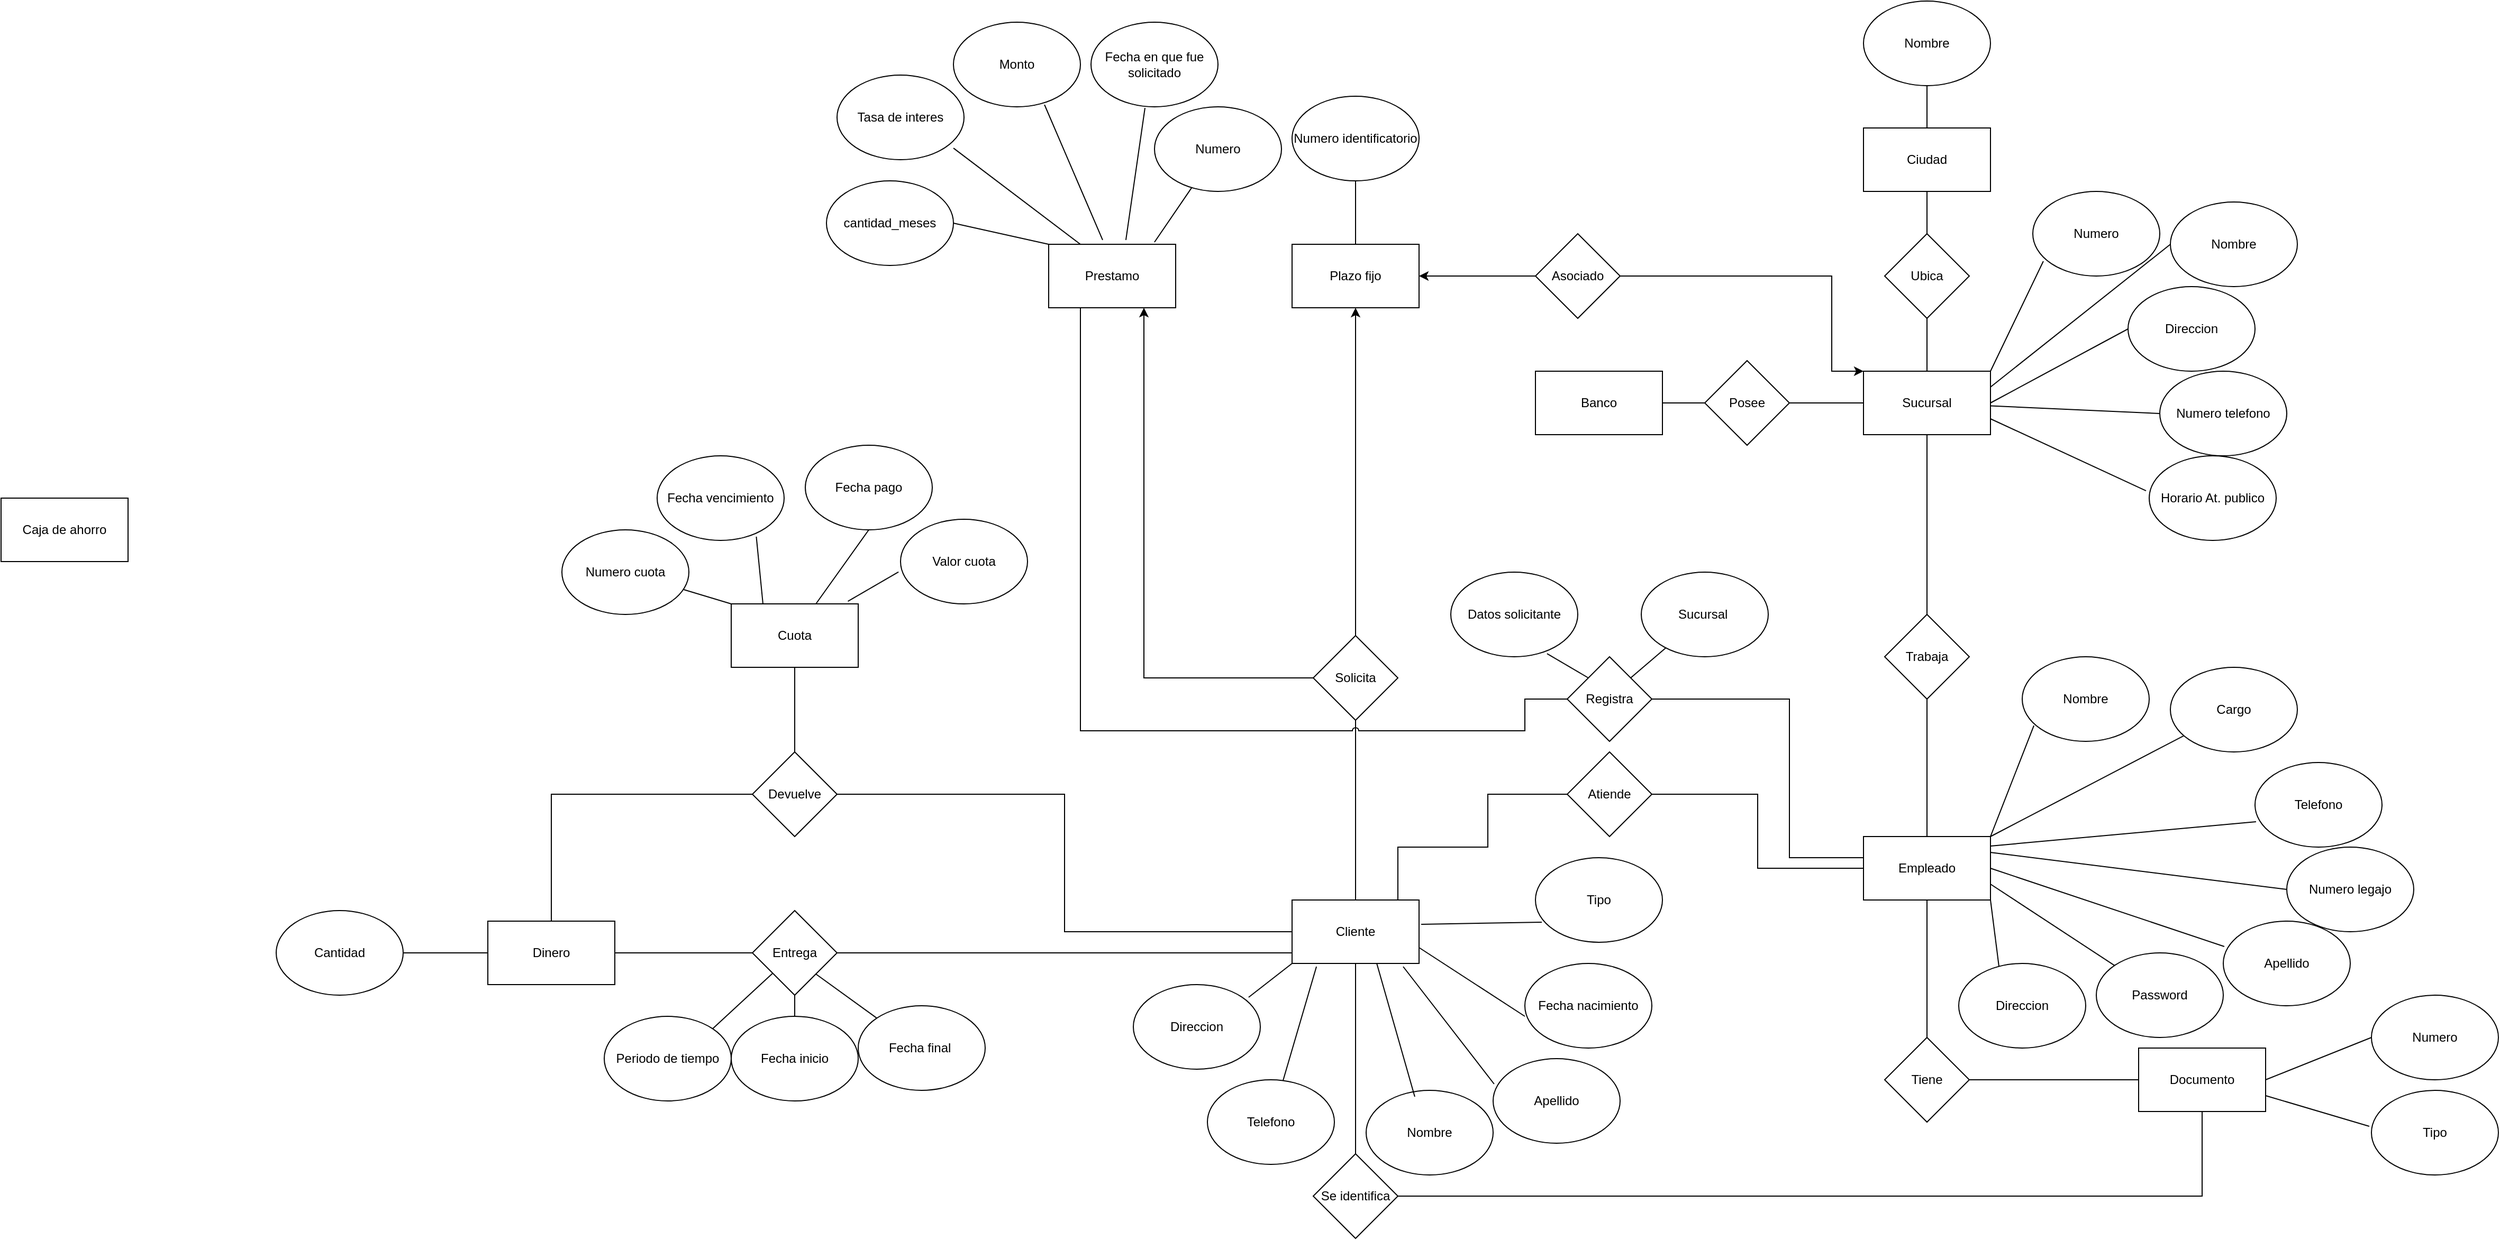 <mxfile version="24.7.8">
  <diagram name="Página-1" id="h4YsIUtn6Sc1W326wzpE">
    <mxGraphModel dx="3193" dy="1738" grid="1" gridSize="10" guides="1" tooltips="1" connect="1" arrows="1" fold="1" page="0" pageScale="1" pageWidth="827" pageHeight="1169" math="0" shadow="0">
      <root>
        <mxCell id="0" />
        <mxCell id="1" parent="0" />
        <mxCell id="IxFJVcucLCqql2dpNRZB-10" style="edgeStyle=orthogonalEdgeStyle;rounded=0;orthogonalLoop=1;jettySize=auto;html=1;entryX=0;entryY=0.5;entryDx=0;entryDy=0;endArrow=none;endFill=0;" edge="1" parent="1" source="IxFJVcucLCqql2dpNRZB-1" target="IxFJVcucLCqql2dpNRZB-9">
          <mxGeometry relative="1" as="geometry" />
        </mxCell>
        <mxCell id="IxFJVcucLCqql2dpNRZB-1" value="Banco" style="rounded=0;whiteSpace=wrap;html=1;" vertex="1" parent="1">
          <mxGeometry x="-70" y="-110" width="120" height="60" as="geometry" />
        </mxCell>
        <mxCell id="IxFJVcucLCqql2dpNRZB-12" style="edgeStyle=orthogonalEdgeStyle;rounded=0;orthogonalLoop=1;jettySize=auto;html=1;entryX=0.5;entryY=1;entryDx=0;entryDy=0;endArrow=none;endFill=0;exitX=0.5;exitY=0;exitDx=0;exitDy=0;" edge="1" parent="1" source="IxFJVcucLCqql2dpNRZB-28" target="IxFJVcucLCqql2dpNRZB-6">
          <mxGeometry relative="1" as="geometry" />
        </mxCell>
        <mxCell id="IxFJVcucLCqql2dpNRZB-15" style="edgeStyle=orthogonalEdgeStyle;rounded=0;orthogonalLoop=1;jettySize=auto;html=1;entryX=0.5;entryY=0;entryDx=0;entryDy=0;endArrow=none;endFill=0;" edge="1" parent="1" source="IxFJVcucLCqql2dpNRZB-2" target="IxFJVcucLCqql2dpNRZB-14">
          <mxGeometry relative="1" as="geometry">
            <mxPoint x="310" y="20" as="targetPoint" />
          </mxGeometry>
        </mxCell>
        <mxCell id="IxFJVcucLCqql2dpNRZB-2" value="Sucursal" style="rounded=0;whiteSpace=wrap;html=1;" vertex="1" parent="1">
          <mxGeometry x="240" y="-110" width="120" height="60" as="geometry" />
        </mxCell>
        <mxCell id="IxFJVcucLCqql2dpNRZB-3" value="Prestamo" style="rounded=0;whiteSpace=wrap;html=1;" vertex="1" parent="1">
          <mxGeometry x="-530" y="-230" width="120" height="60" as="geometry" />
        </mxCell>
        <mxCell id="IxFJVcucLCqql2dpNRZB-88" style="edgeStyle=orthogonalEdgeStyle;rounded=0;orthogonalLoop=1;jettySize=auto;html=1;endArrow=classic;endFill=1;exitX=0;exitY=0.5;exitDx=0;exitDy=0;" edge="1" parent="1" source="IxFJVcucLCqql2dpNRZB-87" target="IxFJVcucLCqql2dpNRZB-4">
          <mxGeometry relative="1" as="geometry" />
        </mxCell>
        <mxCell id="IxFJVcucLCqql2dpNRZB-4" value="Plazo fijo" style="rounded=0;whiteSpace=wrap;html=1;" vertex="1" parent="1">
          <mxGeometry x="-300" y="-230" width="120" height="60" as="geometry" />
        </mxCell>
        <mxCell id="IxFJVcucLCqql2dpNRZB-5" value="Caja de ahorro" style="rounded=0;whiteSpace=wrap;html=1;" vertex="1" parent="1">
          <mxGeometry x="-1520" y="10" width="120" height="60" as="geometry" />
        </mxCell>
        <mxCell id="IxFJVcucLCqql2dpNRZB-8" style="edgeStyle=orthogonalEdgeStyle;rounded=0;orthogonalLoop=1;jettySize=auto;html=1;entryX=0.5;entryY=1;entryDx=0;entryDy=0;endArrow=none;endFill=0;" edge="1" parent="1" source="IxFJVcucLCqql2dpNRZB-6" target="IxFJVcucLCqql2dpNRZB-7">
          <mxGeometry relative="1" as="geometry" />
        </mxCell>
        <mxCell id="IxFJVcucLCqql2dpNRZB-6" value="Ciudad" style="rounded=0;whiteSpace=wrap;html=1;" vertex="1" parent="1">
          <mxGeometry x="240" y="-340" width="120" height="60" as="geometry" />
        </mxCell>
        <mxCell id="IxFJVcucLCqql2dpNRZB-7" value="Nombre" style="ellipse;whiteSpace=wrap;html=1;" vertex="1" parent="1">
          <mxGeometry x="240" y="-460" width="120" height="80" as="geometry" />
        </mxCell>
        <mxCell id="IxFJVcucLCqql2dpNRZB-11" style="edgeStyle=orthogonalEdgeStyle;rounded=0;orthogonalLoop=1;jettySize=auto;html=1;entryX=0;entryY=0.5;entryDx=0;entryDy=0;endArrow=none;endFill=0;exitX=1;exitY=0.5;exitDx=0;exitDy=0;" edge="1" parent="1" source="IxFJVcucLCqql2dpNRZB-9" target="IxFJVcucLCqql2dpNRZB-2">
          <mxGeometry relative="1" as="geometry">
            <mxPoint x="200" y="-80" as="sourcePoint" />
          </mxGeometry>
        </mxCell>
        <mxCell id="IxFJVcucLCqql2dpNRZB-9" value="Posee" style="rhombus;whiteSpace=wrap;html=1;" vertex="1" parent="1">
          <mxGeometry x="90" y="-120" width="80" height="80" as="geometry" />
        </mxCell>
        <mxCell id="IxFJVcucLCqql2dpNRZB-13" value="Numero" style="ellipse;whiteSpace=wrap;html=1;" vertex="1" parent="1">
          <mxGeometry x="400" y="-280" width="120" height="80" as="geometry" />
        </mxCell>
        <mxCell id="IxFJVcucLCqql2dpNRZB-17" style="edgeStyle=orthogonalEdgeStyle;rounded=0;orthogonalLoop=1;jettySize=auto;html=1;entryX=0.5;entryY=0;entryDx=0;entryDy=0;endArrow=none;endFill=0;" edge="1" parent="1" source="IxFJVcucLCqql2dpNRZB-14" target="IxFJVcucLCqql2dpNRZB-16">
          <mxGeometry relative="1" as="geometry" />
        </mxCell>
        <mxCell id="IxFJVcucLCqql2dpNRZB-14" value="Trabaja" style="rhombus;whiteSpace=wrap;html=1;" vertex="1" parent="1">
          <mxGeometry x="260" y="120" width="80" height="80" as="geometry" />
        </mxCell>
        <mxCell id="IxFJVcucLCqql2dpNRZB-43" style="edgeStyle=orthogonalEdgeStyle;rounded=0;orthogonalLoop=1;jettySize=auto;html=1;entryX=0.5;entryY=0;entryDx=0;entryDy=0;endArrow=none;endFill=0;" edge="1" parent="1" source="IxFJVcucLCqql2dpNRZB-16" target="IxFJVcucLCqql2dpNRZB-39">
          <mxGeometry relative="1" as="geometry">
            <mxPoint x="300" y="430" as="targetPoint" />
          </mxGeometry>
        </mxCell>
        <mxCell id="IxFJVcucLCqql2dpNRZB-107" style="edgeStyle=orthogonalEdgeStyle;rounded=0;orthogonalLoop=1;jettySize=auto;html=1;entryX=1;entryY=0.5;entryDx=0;entryDy=0;endArrow=none;endFill=0;" edge="1" parent="1" source="IxFJVcucLCqql2dpNRZB-16" target="IxFJVcucLCqql2dpNRZB-106">
          <mxGeometry relative="1" as="geometry">
            <Array as="points">
              <mxPoint x="170" y="350" />
              <mxPoint x="170" y="200" />
            </Array>
          </mxGeometry>
        </mxCell>
        <mxCell id="IxFJVcucLCqql2dpNRZB-16" value="Empleado" style="rounded=0;whiteSpace=wrap;html=1;" vertex="1" parent="1">
          <mxGeometry x="240" y="330" width="120" height="60" as="geometry" />
        </mxCell>
        <mxCell id="IxFJVcucLCqql2dpNRZB-18" value="" style="endArrow=none;html=1;rounded=0;exitX=1;exitY=0;exitDx=0;exitDy=0;entryX=0.083;entryY=0.825;entryDx=0;entryDy=0;entryPerimeter=0;" edge="1" parent="1" source="IxFJVcucLCqql2dpNRZB-2" target="IxFJVcucLCqql2dpNRZB-13">
          <mxGeometry width="50" height="50" relative="1" as="geometry">
            <mxPoint x="350" as="sourcePoint" />
            <mxPoint x="400" y="-50" as="targetPoint" />
          </mxGeometry>
        </mxCell>
        <mxCell id="IxFJVcucLCqql2dpNRZB-20" value="Nombre" style="ellipse;whiteSpace=wrap;html=1;" vertex="1" parent="1">
          <mxGeometry x="530" y="-270" width="120" height="80" as="geometry" />
        </mxCell>
        <mxCell id="IxFJVcucLCqql2dpNRZB-21" value="" style="endArrow=none;html=1;rounded=0;exitX=1;exitY=0.25;exitDx=0;exitDy=0;entryX=0;entryY=0.5;entryDx=0;entryDy=0;" edge="1" parent="1" source="IxFJVcucLCqql2dpNRZB-2" target="IxFJVcucLCqql2dpNRZB-20">
          <mxGeometry width="50" height="50" relative="1" as="geometry">
            <mxPoint x="370" y="30" as="sourcePoint" />
            <mxPoint x="420" y="-20" as="targetPoint" />
          </mxGeometry>
        </mxCell>
        <mxCell id="IxFJVcucLCqql2dpNRZB-22" value="Direccion" style="ellipse;whiteSpace=wrap;html=1;" vertex="1" parent="1">
          <mxGeometry x="490" y="-190" width="120" height="80" as="geometry" />
        </mxCell>
        <mxCell id="IxFJVcucLCqql2dpNRZB-23" value="Numero telefono" style="ellipse;whiteSpace=wrap;html=1;" vertex="1" parent="1">
          <mxGeometry x="520" y="-110" width="120" height="80" as="geometry" />
        </mxCell>
        <mxCell id="IxFJVcucLCqql2dpNRZB-24" value="Horario At. publico" style="ellipse;whiteSpace=wrap;html=1;" vertex="1" parent="1">
          <mxGeometry x="510" y="-30" width="120" height="80" as="geometry" />
        </mxCell>
        <mxCell id="IxFJVcucLCqql2dpNRZB-25" value="" style="endArrow=none;html=1;rounded=0;entryX=0;entryY=0.5;entryDx=0;entryDy=0;exitX=1;exitY=0.5;exitDx=0;exitDy=0;" edge="1" parent="1" source="IxFJVcucLCqql2dpNRZB-2" target="IxFJVcucLCqql2dpNRZB-22">
          <mxGeometry width="50" height="50" relative="1" as="geometry">
            <mxPoint x="390" y="-50" as="sourcePoint" />
            <mxPoint x="440" y="-100" as="targetPoint" />
          </mxGeometry>
        </mxCell>
        <mxCell id="IxFJVcucLCqql2dpNRZB-26" value="" style="endArrow=none;html=1;rounded=0;entryX=0;entryY=0.5;entryDx=0;entryDy=0;" edge="1" parent="1" source="IxFJVcucLCqql2dpNRZB-2" target="IxFJVcucLCqql2dpNRZB-23">
          <mxGeometry width="50" height="50" relative="1" as="geometry">
            <mxPoint x="400" y="-50" as="sourcePoint" />
            <mxPoint x="450" y="-100" as="targetPoint" />
          </mxGeometry>
        </mxCell>
        <mxCell id="IxFJVcucLCqql2dpNRZB-27" value="" style="endArrow=none;html=1;rounded=0;entryX=-0.025;entryY=0.413;entryDx=0;entryDy=0;entryPerimeter=0;exitX=1;exitY=0.75;exitDx=0;exitDy=0;" edge="1" parent="1" source="IxFJVcucLCqql2dpNRZB-2" target="IxFJVcucLCqql2dpNRZB-24">
          <mxGeometry width="50" height="50" relative="1" as="geometry">
            <mxPoint x="380" y="-10" as="sourcePoint" />
            <mxPoint x="430" y="-60" as="targetPoint" />
          </mxGeometry>
        </mxCell>
        <mxCell id="IxFJVcucLCqql2dpNRZB-29" style="edgeStyle=orthogonalEdgeStyle;rounded=0;orthogonalLoop=1;jettySize=auto;html=1;entryX=0.5;entryY=0;entryDx=0;entryDy=0;endArrow=none;endFill=0;" edge="1" parent="1" source="IxFJVcucLCqql2dpNRZB-28" target="IxFJVcucLCqql2dpNRZB-2">
          <mxGeometry relative="1" as="geometry" />
        </mxCell>
        <mxCell id="IxFJVcucLCqql2dpNRZB-28" value="Ubica" style="rhombus;whiteSpace=wrap;html=1;" vertex="1" parent="1">
          <mxGeometry x="260" y="-240" width="80" height="80" as="geometry" />
        </mxCell>
        <mxCell id="IxFJVcucLCqql2dpNRZB-30" value="Nombre" style="ellipse;whiteSpace=wrap;html=1;" vertex="1" parent="1">
          <mxGeometry x="390" y="160" width="120" height="80" as="geometry" />
        </mxCell>
        <mxCell id="IxFJVcucLCqql2dpNRZB-31" value="Apellido" style="ellipse;whiteSpace=wrap;html=1;" vertex="1" parent="1">
          <mxGeometry x="580" y="410" width="120" height="80" as="geometry" />
        </mxCell>
        <mxCell id="IxFJVcucLCqql2dpNRZB-32" value="Direccion" style="ellipse;whiteSpace=wrap;html=1;" vertex="1" parent="1">
          <mxGeometry x="330" y="450" width="120" height="80" as="geometry" />
        </mxCell>
        <mxCell id="IxFJVcucLCqql2dpNRZB-33" value="Telefono" style="ellipse;whiteSpace=wrap;html=1;" vertex="1" parent="1">
          <mxGeometry x="610" y="260" width="120" height="80" as="geometry" />
        </mxCell>
        <mxCell id="IxFJVcucLCqql2dpNRZB-34" value="Documento" style="rounded=0;whiteSpace=wrap;html=1;" vertex="1" parent="1">
          <mxGeometry x="500" y="530" width="120" height="60" as="geometry" />
        </mxCell>
        <mxCell id="IxFJVcucLCqql2dpNRZB-35" value="Numero" style="ellipse;whiteSpace=wrap;html=1;" vertex="1" parent="1">
          <mxGeometry x="720" y="480" width="120" height="80" as="geometry" />
        </mxCell>
        <mxCell id="IxFJVcucLCqql2dpNRZB-36" value="Tipo" style="ellipse;whiteSpace=wrap;html=1;" vertex="1" parent="1">
          <mxGeometry x="720" y="570" width="120" height="80" as="geometry" />
        </mxCell>
        <mxCell id="IxFJVcucLCqql2dpNRZB-37" value="" style="endArrow=none;html=1;rounded=0;entryX=0;entryY=0.5;entryDx=0;entryDy=0;exitX=1;exitY=0.5;exitDx=0;exitDy=0;" edge="1" parent="1" source="IxFJVcucLCqql2dpNRZB-34" target="IxFJVcucLCqql2dpNRZB-35">
          <mxGeometry width="50" height="50" relative="1" as="geometry">
            <mxPoint x="600" y="640" as="sourcePoint" />
            <mxPoint x="650" y="590" as="targetPoint" />
          </mxGeometry>
        </mxCell>
        <mxCell id="IxFJVcucLCqql2dpNRZB-38" value="" style="endArrow=none;html=1;rounded=0;entryX=-0.017;entryY=0.425;entryDx=0;entryDy=0;exitX=1;exitY=0.75;exitDx=0;exitDy=0;entryPerimeter=0;" edge="1" parent="1" source="IxFJVcucLCqql2dpNRZB-34" target="IxFJVcucLCqql2dpNRZB-36">
          <mxGeometry width="50" height="50" relative="1" as="geometry">
            <mxPoint x="630" y="520" as="sourcePoint" />
            <mxPoint x="700" y="520" as="targetPoint" />
          </mxGeometry>
        </mxCell>
        <mxCell id="IxFJVcucLCqql2dpNRZB-44" style="edgeStyle=orthogonalEdgeStyle;rounded=0;orthogonalLoop=1;jettySize=auto;html=1;entryX=0;entryY=0.5;entryDx=0;entryDy=0;endArrow=none;endFill=0;" edge="1" parent="1" source="IxFJVcucLCqql2dpNRZB-39" target="IxFJVcucLCqql2dpNRZB-34">
          <mxGeometry relative="1" as="geometry" />
        </mxCell>
        <mxCell id="IxFJVcucLCqql2dpNRZB-39" value="Tiene" style="rhombus;whiteSpace=wrap;html=1;" vertex="1" parent="1">
          <mxGeometry x="260" y="520" width="80" height="80" as="geometry" />
        </mxCell>
        <mxCell id="IxFJVcucLCqql2dpNRZB-40" value="Numero legajo" style="ellipse;whiteSpace=wrap;html=1;" vertex="1" parent="1">
          <mxGeometry x="640" y="340" width="120" height="80" as="geometry" />
        </mxCell>
        <mxCell id="IxFJVcucLCqql2dpNRZB-41" value="Password" style="ellipse;whiteSpace=wrap;html=1;" vertex="1" parent="1">
          <mxGeometry x="460" y="440" width="120" height="80" as="geometry" />
        </mxCell>
        <mxCell id="IxFJVcucLCqql2dpNRZB-42" value="Cargo" style="ellipse;whiteSpace=wrap;html=1;" vertex="1" parent="1">
          <mxGeometry x="530" y="170" width="120" height="80" as="geometry" />
        </mxCell>
        <mxCell id="IxFJVcucLCqql2dpNRZB-45" value="" style="endArrow=none;html=1;rounded=0;entryX=0.092;entryY=0.813;entryDx=0;entryDy=0;entryPerimeter=0;exitX=1;exitY=0;exitDx=0;exitDy=0;" edge="1" parent="1" source="IxFJVcucLCqql2dpNRZB-16" target="IxFJVcucLCqql2dpNRZB-30">
          <mxGeometry width="50" height="50" relative="1" as="geometry">
            <mxPoint x="360" y="340" as="sourcePoint" />
            <mxPoint x="410" y="290" as="targetPoint" />
          </mxGeometry>
        </mxCell>
        <mxCell id="IxFJVcucLCqql2dpNRZB-46" value="" style="endArrow=none;html=1;rounded=0;entryX=0;entryY=0.5;entryDx=0;entryDy=0;exitX=1;exitY=0.25;exitDx=0;exitDy=0;" edge="1" parent="1" source="IxFJVcucLCqql2dpNRZB-16" target="IxFJVcucLCqql2dpNRZB-40">
          <mxGeometry width="50" height="50" relative="1" as="geometry">
            <mxPoint x="370" y="340" as="sourcePoint" />
            <mxPoint x="431" y="275" as="targetPoint" />
          </mxGeometry>
        </mxCell>
        <mxCell id="IxFJVcucLCqql2dpNRZB-47" value="" style="endArrow=none;html=1;rounded=0;entryX=0.008;entryY=0.3;entryDx=0;entryDy=0;exitX=1;exitY=0.5;exitDx=0;exitDy=0;entryPerimeter=0;" edge="1" parent="1" source="IxFJVcucLCqql2dpNRZB-16" target="IxFJVcucLCqql2dpNRZB-31">
          <mxGeometry width="50" height="50" relative="1" as="geometry">
            <mxPoint x="370" y="355" as="sourcePoint" />
            <mxPoint x="600" y="300" as="targetPoint" />
          </mxGeometry>
        </mxCell>
        <mxCell id="IxFJVcucLCqql2dpNRZB-48" value="" style="endArrow=none;html=1;rounded=0;exitX=1;exitY=0.75;exitDx=0;exitDy=0;" edge="1" parent="1" source="IxFJVcucLCqql2dpNRZB-16" target="IxFJVcucLCqql2dpNRZB-41">
          <mxGeometry width="50" height="50" relative="1" as="geometry">
            <mxPoint x="370" y="370" as="sourcePoint" />
            <mxPoint x="571" y="364" as="targetPoint" />
          </mxGeometry>
        </mxCell>
        <mxCell id="IxFJVcucLCqql2dpNRZB-49" value="" style="endArrow=none;html=1;rounded=0;exitX=1;exitY=1;exitDx=0;exitDy=0;entryX=0.317;entryY=0.038;entryDx=0;entryDy=0;entryPerimeter=0;" edge="1" parent="1" source="IxFJVcucLCqql2dpNRZB-16" target="IxFJVcucLCqql2dpNRZB-32">
          <mxGeometry width="50" height="50" relative="1" as="geometry">
            <mxPoint x="370" y="385" as="sourcePoint" />
            <mxPoint x="477" y="422" as="targetPoint" />
          </mxGeometry>
        </mxCell>
        <mxCell id="IxFJVcucLCqql2dpNRZB-50" value="" style="endArrow=none;html=1;rounded=0;exitX=1;exitY=0;exitDx=0;exitDy=0;" edge="1" parent="1" source="IxFJVcucLCqql2dpNRZB-16" target="IxFJVcucLCqql2dpNRZB-42">
          <mxGeometry width="50" height="50" relative="1" as="geometry">
            <mxPoint x="400" y="370" as="sourcePoint" />
            <mxPoint x="450" y="320" as="targetPoint" />
          </mxGeometry>
        </mxCell>
        <mxCell id="IxFJVcucLCqql2dpNRZB-51" value="" style="endArrow=none;html=1;rounded=0;exitX=1;exitY=0.15;exitDx=0;exitDy=0;entryX=0.008;entryY=0.7;entryDx=0;entryDy=0;entryPerimeter=0;exitPerimeter=0;" edge="1" parent="1" source="IxFJVcucLCqql2dpNRZB-16" target="IxFJVcucLCqql2dpNRZB-33">
          <mxGeometry width="50" height="50" relative="1" as="geometry">
            <mxPoint x="370" y="340" as="sourcePoint" />
            <mxPoint x="496" y="298" as="targetPoint" />
          </mxGeometry>
        </mxCell>
        <mxCell id="IxFJVcucLCqql2dpNRZB-57" style="edgeStyle=orthogonalEdgeStyle;rounded=0;orthogonalLoop=1;jettySize=auto;html=1;entryX=0.5;entryY=0;entryDx=0;entryDy=0;endArrow=none;endFill=0;" edge="1" parent="1" source="IxFJVcucLCqql2dpNRZB-52" target="IxFJVcucLCqql2dpNRZB-56">
          <mxGeometry relative="1" as="geometry" />
        </mxCell>
        <mxCell id="IxFJVcucLCqql2dpNRZB-64" style="edgeStyle=orthogonalEdgeStyle;rounded=0;orthogonalLoop=1;jettySize=auto;html=1;entryX=0.5;entryY=1;entryDx=0;entryDy=0;endArrow=none;endFill=0;" edge="1" parent="1" source="IxFJVcucLCqql2dpNRZB-52" target="IxFJVcucLCqql2dpNRZB-63">
          <mxGeometry relative="1" as="geometry" />
        </mxCell>
        <mxCell id="IxFJVcucLCqql2dpNRZB-67" style="edgeStyle=orthogonalEdgeStyle;rounded=0;orthogonalLoop=1;jettySize=auto;html=1;entryX=1;entryY=0.5;entryDx=0;entryDy=0;endArrow=none;endFill=0;" edge="1" parent="1" source="IxFJVcucLCqql2dpNRZB-52" target="IxFJVcucLCqql2dpNRZB-66">
          <mxGeometry relative="1" as="geometry">
            <Array as="points">
              <mxPoint x="-520" y="440" />
              <mxPoint x="-520" y="440" />
            </Array>
          </mxGeometry>
        </mxCell>
        <mxCell id="IxFJVcucLCqql2dpNRZB-103" style="edgeStyle=orthogonalEdgeStyle;rounded=0;orthogonalLoop=1;jettySize=auto;html=1;exitX=0;exitY=0.5;exitDx=0;exitDy=0;endArrow=none;endFill=0;" edge="1" parent="1" source="IxFJVcucLCqql2dpNRZB-102" target="IxFJVcucLCqql2dpNRZB-52">
          <mxGeometry relative="1" as="geometry">
            <Array as="points">
              <mxPoint x="-115" y="290" />
              <mxPoint x="-115" y="340" />
              <mxPoint x="-200" y="340" />
            </Array>
          </mxGeometry>
        </mxCell>
        <mxCell id="IxFJVcucLCqql2dpNRZB-115" style="edgeStyle=orthogonalEdgeStyle;rounded=0;orthogonalLoop=1;jettySize=auto;html=1;entryX=1;entryY=0.5;entryDx=0;entryDy=0;endArrow=none;endFill=0;" edge="1" parent="1" source="IxFJVcucLCqql2dpNRZB-52" target="IxFJVcucLCqql2dpNRZB-114">
          <mxGeometry relative="1" as="geometry" />
        </mxCell>
        <mxCell id="IxFJVcucLCqql2dpNRZB-52" value="Cliente" style="rounded=0;whiteSpace=wrap;html=1;" vertex="1" parent="1">
          <mxGeometry x="-300" y="390" width="120" height="60" as="geometry" />
        </mxCell>
        <mxCell id="IxFJVcucLCqql2dpNRZB-53" value="Nombre" style="ellipse;whiteSpace=wrap;html=1;" vertex="1" parent="1">
          <mxGeometry x="-230" y="570" width="120" height="80" as="geometry" />
        </mxCell>
        <mxCell id="IxFJVcucLCqql2dpNRZB-54" value="Apellido" style="ellipse;whiteSpace=wrap;html=1;" vertex="1" parent="1">
          <mxGeometry x="-110" y="540" width="120" height="80" as="geometry" />
        </mxCell>
        <mxCell id="IxFJVcucLCqql2dpNRZB-58" style="edgeStyle=orthogonalEdgeStyle;rounded=0;orthogonalLoop=1;jettySize=auto;html=1;entryX=0.5;entryY=1;entryDx=0;entryDy=0;endArrow=none;endFill=0;" edge="1" parent="1" source="IxFJVcucLCqql2dpNRZB-56" target="IxFJVcucLCqql2dpNRZB-34">
          <mxGeometry relative="1" as="geometry">
            <Array as="points">
              <mxPoint x="10" y="670" />
              <mxPoint x="560" y="670" />
            </Array>
          </mxGeometry>
        </mxCell>
        <mxCell id="IxFJVcucLCqql2dpNRZB-56" value="Se identifica" style="rhombus;whiteSpace=wrap;html=1;" vertex="1" parent="1">
          <mxGeometry x="-280" y="630" width="80" height="80" as="geometry" />
        </mxCell>
        <mxCell id="IxFJVcucLCqql2dpNRZB-59" value="Tipo" style="ellipse;whiteSpace=wrap;html=1;" vertex="1" parent="1">
          <mxGeometry x="-70" y="350" width="120" height="80" as="geometry" />
        </mxCell>
        <mxCell id="IxFJVcucLCqql2dpNRZB-60" value="Direccion" style="ellipse;whiteSpace=wrap;html=1;" vertex="1" parent="1">
          <mxGeometry x="-450" y="470" width="120" height="80" as="geometry" />
        </mxCell>
        <mxCell id="IxFJVcucLCqql2dpNRZB-61" value="Telefono" style="ellipse;whiteSpace=wrap;html=1;" vertex="1" parent="1">
          <mxGeometry x="-380" y="560" width="120" height="80" as="geometry" />
        </mxCell>
        <mxCell id="IxFJVcucLCqql2dpNRZB-62" value="Fecha nacimiento" style="ellipse;whiteSpace=wrap;html=1;" vertex="1" parent="1">
          <mxGeometry x="-80" y="450" width="120" height="80" as="geometry" />
        </mxCell>
        <mxCell id="IxFJVcucLCqql2dpNRZB-84" style="edgeStyle=orthogonalEdgeStyle;rounded=0;orthogonalLoop=1;jettySize=auto;html=1;entryX=0.5;entryY=1;entryDx=0;entryDy=0;exitX=0.5;exitY=0;exitDx=0;exitDy=0;" edge="1" parent="1" source="IxFJVcucLCqql2dpNRZB-63" target="IxFJVcucLCqql2dpNRZB-4">
          <mxGeometry relative="1" as="geometry">
            <mxPoint x="-230" y="40" as="sourcePoint" />
          </mxGeometry>
        </mxCell>
        <mxCell id="IxFJVcucLCqql2dpNRZB-105" style="edgeStyle=orthogonalEdgeStyle;rounded=0;orthogonalLoop=1;jettySize=auto;html=1;entryX=0.75;entryY=1;entryDx=0;entryDy=0;" edge="1" parent="1" source="IxFJVcucLCqql2dpNRZB-63" target="IxFJVcucLCqql2dpNRZB-3">
          <mxGeometry relative="1" as="geometry" />
        </mxCell>
        <mxCell id="IxFJVcucLCqql2dpNRZB-63" value="Solicita" style="rhombus;whiteSpace=wrap;html=1;" vertex="1" parent="1">
          <mxGeometry x="-280" y="140" width="80" height="80" as="geometry" />
        </mxCell>
        <mxCell id="IxFJVcucLCqql2dpNRZB-69" style="edgeStyle=orthogonalEdgeStyle;rounded=0;orthogonalLoop=1;jettySize=auto;html=1;entryX=1;entryY=0.5;entryDx=0;entryDy=0;endArrow=none;endFill=0;" edge="1" parent="1" source="IxFJVcucLCqql2dpNRZB-66" target="IxFJVcucLCqql2dpNRZB-68">
          <mxGeometry relative="1" as="geometry" />
        </mxCell>
        <mxCell id="IxFJVcucLCqql2dpNRZB-66" value="Entrega" style="rhombus;whiteSpace=wrap;html=1;" vertex="1" parent="1">
          <mxGeometry x="-810" y="400" width="80" height="80" as="geometry" />
        </mxCell>
        <mxCell id="IxFJVcucLCqql2dpNRZB-68" value="Dinero" style="rounded=0;whiteSpace=wrap;html=1;" vertex="1" parent="1">
          <mxGeometry x="-1060" y="410" width="120" height="60" as="geometry" />
        </mxCell>
        <mxCell id="IxFJVcucLCqql2dpNRZB-70" value="Cantidad" style="ellipse;whiteSpace=wrap;html=1;" vertex="1" parent="1">
          <mxGeometry x="-1260" y="400" width="120" height="80" as="geometry" />
        </mxCell>
        <mxCell id="IxFJVcucLCqql2dpNRZB-71" value="" style="endArrow=none;html=1;rounded=0;entryX=0;entryY=0.5;entryDx=0;entryDy=0;exitX=1;exitY=0.5;exitDx=0;exitDy=0;" edge="1" parent="1" source="IxFJVcucLCqql2dpNRZB-70" target="IxFJVcucLCqql2dpNRZB-68">
          <mxGeometry width="50" height="50" relative="1" as="geometry">
            <mxPoint x="-1130" y="530" as="sourcePoint" />
            <mxPoint x="-1080" y="480" as="targetPoint" />
          </mxGeometry>
        </mxCell>
        <mxCell id="IxFJVcucLCqql2dpNRZB-72" value="Periodo de tiempo" style="ellipse;whiteSpace=wrap;html=1;" vertex="1" parent="1">
          <mxGeometry x="-950" y="500" width="120" height="80" as="geometry" />
        </mxCell>
        <mxCell id="IxFJVcucLCqql2dpNRZB-73" value="Fecha inicio" style="ellipse;whiteSpace=wrap;html=1;" vertex="1" parent="1">
          <mxGeometry x="-830" y="500" width="120" height="80" as="geometry" />
        </mxCell>
        <mxCell id="IxFJVcucLCqql2dpNRZB-74" value="Fecha final&amp;nbsp;" style="ellipse;whiteSpace=wrap;html=1;" vertex="1" parent="1">
          <mxGeometry x="-710" y="490" width="120" height="80" as="geometry" />
        </mxCell>
        <mxCell id="IxFJVcucLCqql2dpNRZB-75" value="" style="endArrow=none;html=1;rounded=0;entryX=0;entryY=1;entryDx=0;entryDy=0;exitX=0.908;exitY=0.15;exitDx=0;exitDy=0;exitPerimeter=0;" edge="1" parent="1" source="IxFJVcucLCqql2dpNRZB-60" target="IxFJVcucLCqql2dpNRZB-52">
          <mxGeometry width="50" height="50" relative="1" as="geometry">
            <mxPoint x="-320" y="510" as="sourcePoint" />
            <mxPoint x="-270" y="460" as="targetPoint" />
          </mxGeometry>
        </mxCell>
        <mxCell id="IxFJVcucLCqql2dpNRZB-76" value="" style="endArrow=none;html=1;rounded=0;entryX=0.192;entryY=1.05;entryDx=0;entryDy=0;entryPerimeter=0;" edge="1" parent="1" source="IxFJVcucLCqql2dpNRZB-61" target="IxFJVcucLCqql2dpNRZB-52">
          <mxGeometry width="50" height="50" relative="1" as="geometry">
            <mxPoint x="-331" y="492" as="sourcePoint" />
            <mxPoint x="-290" y="460" as="targetPoint" />
          </mxGeometry>
        </mxCell>
        <mxCell id="IxFJVcucLCqql2dpNRZB-77" value="" style="endArrow=none;html=1;rounded=0;entryX=0.667;entryY=1;entryDx=0;entryDy=0;entryPerimeter=0;exitX=0.383;exitY=0.075;exitDx=0;exitDy=0;exitPerimeter=0;" edge="1" parent="1" source="IxFJVcucLCqql2dpNRZB-53" target="IxFJVcucLCqql2dpNRZB-52">
          <mxGeometry width="50" height="50" relative="1" as="geometry">
            <mxPoint x="-299" y="571" as="sourcePoint" />
            <mxPoint x="-267" y="463" as="targetPoint" />
          </mxGeometry>
        </mxCell>
        <mxCell id="IxFJVcucLCqql2dpNRZB-78" value="" style="endArrow=none;html=1;rounded=0;entryX=0.875;entryY=1.05;entryDx=0;entryDy=0;entryPerimeter=0;exitX=0.008;exitY=0.3;exitDx=0;exitDy=0;exitPerimeter=0;" edge="1" parent="1" source="IxFJVcucLCqql2dpNRZB-54" target="IxFJVcucLCqql2dpNRZB-52">
          <mxGeometry width="50" height="50" relative="1" as="geometry">
            <mxPoint x="-164" y="576" as="sourcePoint" />
            <mxPoint x="-210" y="460" as="targetPoint" />
          </mxGeometry>
        </mxCell>
        <mxCell id="IxFJVcucLCqql2dpNRZB-79" value="" style="endArrow=none;html=1;rounded=0;entryX=1;entryY=0.75;entryDx=0;entryDy=0;exitX=0;exitY=0.625;exitDx=0;exitDy=0;exitPerimeter=0;" edge="1" parent="1" source="IxFJVcucLCqql2dpNRZB-62" target="IxFJVcucLCqql2dpNRZB-52">
          <mxGeometry width="50" height="50" relative="1" as="geometry">
            <mxPoint x="-89" y="534" as="sourcePoint" />
            <mxPoint x="-185" y="463" as="targetPoint" />
          </mxGeometry>
        </mxCell>
        <mxCell id="IxFJVcucLCqql2dpNRZB-80" value="" style="endArrow=none;html=1;rounded=0;entryX=1.017;entryY=0.383;entryDx=0;entryDy=0;exitX=0.05;exitY=0.763;exitDx=0;exitDy=0;exitPerimeter=0;entryPerimeter=0;" edge="1" parent="1" source="IxFJVcucLCqql2dpNRZB-59" target="IxFJVcucLCqql2dpNRZB-52">
          <mxGeometry width="50" height="50" relative="1" as="geometry">
            <mxPoint x="-70" y="440" as="sourcePoint" />
            <mxPoint x="-170" y="445" as="targetPoint" />
          </mxGeometry>
        </mxCell>
        <mxCell id="IxFJVcucLCqql2dpNRZB-81" value="" style="endArrow=none;html=1;rounded=0;exitX=1;exitY=0;exitDx=0;exitDy=0;" edge="1" parent="1" source="IxFJVcucLCqql2dpNRZB-72" target="IxFJVcucLCqql2dpNRZB-66">
          <mxGeometry width="50" height="50" relative="1" as="geometry">
            <mxPoint x="-1050" y="620" as="sourcePoint" />
            <mxPoint x="-1000" y="570" as="targetPoint" />
          </mxGeometry>
        </mxCell>
        <mxCell id="IxFJVcucLCqql2dpNRZB-82" value="" style="endArrow=none;html=1;rounded=0;exitX=0.5;exitY=0;exitDx=0;exitDy=0;entryX=0.5;entryY=1;entryDx=0;entryDy=0;" edge="1" parent="1" source="IxFJVcucLCqql2dpNRZB-73" target="IxFJVcucLCqql2dpNRZB-66">
          <mxGeometry width="50" height="50" relative="1" as="geometry">
            <mxPoint x="-838" y="522" as="sourcePoint" />
            <mxPoint x="-781" y="469" as="targetPoint" />
          </mxGeometry>
        </mxCell>
        <mxCell id="IxFJVcucLCqql2dpNRZB-83" value="" style="endArrow=none;html=1;rounded=0;exitX=0;exitY=0;exitDx=0;exitDy=0;entryX=1;entryY=1;entryDx=0;entryDy=0;" edge="1" parent="1" source="IxFJVcucLCqql2dpNRZB-74" target="IxFJVcucLCqql2dpNRZB-66">
          <mxGeometry width="50" height="50" relative="1" as="geometry">
            <mxPoint x="-760" y="550" as="sourcePoint" />
            <mxPoint x="-760" y="490" as="targetPoint" />
          </mxGeometry>
        </mxCell>
        <mxCell id="IxFJVcucLCqql2dpNRZB-85" value="Numero identificatorio" style="ellipse;whiteSpace=wrap;html=1;" vertex="1" parent="1">
          <mxGeometry x="-300" y="-370" width="120" height="80" as="geometry" />
        </mxCell>
        <mxCell id="IxFJVcucLCqql2dpNRZB-86" value="" style="endArrow=none;html=1;rounded=0;entryX=0.5;entryY=1;entryDx=0;entryDy=0;exitX=0.5;exitY=0;exitDx=0;exitDy=0;" edge="1" parent="1" source="IxFJVcucLCqql2dpNRZB-4" target="IxFJVcucLCqql2dpNRZB-85">
          <mxGeometry width="50" height="50" relative="1" as="geometry">
            <mxPoint x="-480" y="-190" as="sourcePoint" />
            <mxPoint x="-430" y="-240" as="targetPoint" />
          </mxGeometry>
        </mxCell>
        <mxCell id="IxFJVcucLCqql2dpNRZB-89" style="edgeStyle=orthogonalEdgeStyle;rounded=0;orthogonalLoop=1;jettySize=auto;html=1;entryX=0;entryY=0;entryDx=0;entryDy=0;" edge="1" parent="1" source="IxFJVcucLCqql2dpNRZB-87" target="IxFJVcucLCqql2dpNRZB-2">
          <mxGeometry relative="1" as="geometry">
            <Array as="points">
              <mxPoint x="210" y="-200" />
              <mxPoint x="210" y="-110" />
            </Array>
          </mxGeometry>
        </mxCell>
        <mxCell id="IxFJVcucLCqql2dpNRZB-87" value="Asociado" style="rhombus;whiteSpace=wrap;html=1;" vertex="1" parent="1">
          <mxGeometry x="-70" y="-240" width="80" height="80" as="geometry" />
        </mxCell>
        <mxCell id="IxFJVcucLCqql2dpNRZB-91" value="Numero" style="ellipse;whiteSpace=wrap;html=1;" vertex="1" parent="1">
          <mxGeometry x="-430" y="-360" width="120" height="80" as="geometry" />
        </mxCell>
        <mxCell id="IxFJVcucLCqql2dpNRZB-92" value="Fecha en que fue solicitado" style="ellipse;whiteSpace=wrap;html=1;" vertex="1" parent="1">
          <mxGeometry x="-490" y="-440" width="120" height="80" as="geometry" />
        </mxCell>
        <mxCell id="IxFJVcucLCqql2dpNRZB-93" value="Monto" style="ellipse;whiteSpace=wrap;html=1;" vertex="1" parent="1">
          <mxGeometry x="-620" y="-440" width="120" height="80" as="geometry" />
        </mxCell>
        <mxCell id="IxFJVcucLCqql2dpNRZB-94" value="" style="endArrow=none;html=1;rounded=0;exitX=0.833;exitY=-0.033;exitDx=0;exitDy=0;exitPerimeter=0;" edge="1" parent="1" source="IxFJVcucLCqql2dpNRZB-3" target="IxFJVcucLCqql2dpNRZB-91">
          <mxGeometry width="50" height="50" relative="1" as="geometry">
            <mxPoint x="-600" y="-230" as="sourcePoint" />
            <mxPoint x="-550" y="-280" as="targetPoint" />
          </mxGeometry>
        </mxCell>
        <mxCell id="IxFJVcucLCqql2dpNRZB-95" value="" style="endArrow=none;html=1;rounded=0;exitX=0.608;exitY=-0.067;exitDx=0;exitDy=0;exitPerimeter=0;entryX=0.425;entryY=1.013;entryDx=0;entryDy=0;entryPerimeter=0;" edge="1" parent="1" source="IxFJVcucLCqql2dpNRZB-3" target="IxFJVcucLCqql2dpNRZB-92">
          <mxGeometry width="50" height="50" relative="1" as="geometry">
            <mxPoint x="-420" y="-222" as="sourcePoint" />
            <mxPoint x="-378" y="-275" as="targetPoint" />
          </mxGeometry>
        </mxCell>
        <mxCell id="IxFJVcucLCqql2dpNRZB-97" value="" style="endArrow=none;html=1;rounded=0;exitX=0.425;exitY=-0.067;exitDx=0;exitDy=0;exitPerimeter=0;entryX=0.717;entryY=0.975;entryDx=0;entryDy=0;entryPerimeter=0;" edge="1" parent="1" source="IxFJVcucLCqql2dpNRZB-3" target="IxFJVcucLCqql2dpNRZB-93">
          <mxGeometry width="50" height="50" relative="1" as="geometry">
            <mxPoint x="-447" y="-224" as="sourcePoint" />
            <mxPoint x="-429" y="-349" as="targetPoint" />
          </mxGeometry>
        </mxCell>
        <mxCell id="IxFJVcucLCqql2dpNRZB-98" value="Tasa de interes" style="ellipse;whiteSpace=wrap;html=1;" vertex="1" parent="1">
          <mxGeometry x="-730" y="-390" width="120" height="80" as="geometry" />
        </mxCell>
        <mxCell id="IxFJVcucLCqql2dpNRZB-99" value="" style="endArrow=none;html=1;rounded=0;entryX=0.25;entryY=0;entryDx=0;entryDy=0;exitX=0.917;exitY=0.863;exitDx=0;exitDy=0;exitPerimeter=0;" edge="1" parent="1" source="IxFJVcucLCqql2dpNRZB-98" target="IxFJVcucLCqql2dpNRZB-3">
          <mxGeometry width="50" height="50" relative="1" as="geometry">
            <mxPoint x="-650" y="-200" as="sourcePoint" />
            <mxPoint x="-600" y="-250" as="targetPoint" />
          </mxGeometry>
        </mxCell>
        <mxCell id="IxFJVcucLCqql2dpNRZB-100" value="cantidad_meses" style="ellipse;whiteSpace=wrap;html=1;" vertex="1" parent="1">
          <mxGeometry x="-740" y="-290" width="120" height="80" as="geometry" />
        </mxCell>
        <mxCell id="IxFJVcucLCqql2dpNRZB-101" value="" style="endArrow=none;html=1;rounded=0;entryX=0;entryY=0;entryDx=0;entryDy=0;exitX=1;exitY=0.5;exitDx=0;exitDy=0;" edge="1" parent="1" source="IxFJVcucLCqql2dpNRZB-100" target="IxFJVcucLCqql2dpNRZB-3">
          <mxGeometry width="50" height="50" relative="1" as="geometry">
            <mxPoint x="-620" y="-160" as="sourcePoint" />
            <mxPoint x="-570" y="-210" as="targetPoint" />
          </mxGeometry>
        </mxCell>
        <mxCell id="IxFJVcucLCqql2dpNRZB-104" style="edgeStyle=orthogonalEdgeStyle;rounded=0;orthogonalLoop=1;jettySize=auto;html=1;entryX=0;entryY=0.5;entryDx=0;entryDy=0;endArrow=none;endFill=0;" edge="1" parent="1" source="IxFJVcucLCqql2dpNRZB-102" target="IxFJVcucLCqql2dpNRZB-16">
          <mxGeometry relative="1" as="geometry" />
        </mxCell>
        <mxCell id="IxFJVcucLCqql2dpNRZB-102" value="Atiende" style="rhombus;whiteSpace=wrap;html=1;" vertex="1" parent="1">
          <mxGeometry x="-40" y="250" width="80" height="80" as="geometry" />
        </mxCell>
        <mxCell id="IxFJVcucLCqql2dpNRZB-108" style="edgeStyle=orthogonalEdgeStyle;rounded=0;orthogonalLoop=1;jettySize=auto;html=1;entryX=0.25;entryY=1;entryDx=0;entryDy=0;exitX=0;exitY=0.5;exitDx=0;exitDy=0;jumpStyle=arc;endArrow=none;endFill=0;" edge="1" parent="1" source="IxFJVcucLCqql2dpNRZB-106" target="IxFJVcucLCqql2dpNRZB-3">
          <mxGeometry relative="1" as="geometry">
            <Array as="points">
              <mxPoint x="-80" y="200" />
              <mxPoint x="-80" y="230" />
              <mxPoint x="-500" y="230" />
            </Array>
          </mxGeometry>
        </mxCell>
        <mxCell id="IxFJVcucLCqql2dpNRZB-106" value="Registra" style="rhombus;whiteSpace=wrap;html=1;" vertex="1" parent="1">
          <mxGeometry x="-40" y="160" width="80" height="80" as="geometry" />
        </mxCell>
        <mxCell id="IxFJVcucLCqql2dpNRZB-109" value="Datos solicitante" style="ellipse;whiteSpace=wrap;html=1;" vertex="1" parent="1">
          <mxGeometry x="-150" y="80" width="120" height="80" as="geometry" />
        </mxCell>
        <mxCell id="IxFJVcucLCqql2dpNRZB-110" value="Sucursal&amp;nbsp;" style="ellipse;whiteSpace=wrap;html=1;" vertex="1" parent="1">
          <mxGeometry x="30" y="80" width="120" height="80" as="geometry" />
        </mxCell>
        <mxCell id="IxFJVcucLCqql2dpNRZB-112" value="" style="endArrow=none;html=1;rounded=0;exitX=1;exitY=0;exitDx=0;exitDy=0;" edge="1" parent="1" source="IxFJVcucLCqql2dpNRZB-106" target="IxFJVcucLCqql2dpNRZB-110">
          <mxGeometry width="50" height="50" relative="1" as="geometry">
            <mxPoint x="-30" y="220" as="sourcePoint" />
            <mxPoint x="20" y="170" as="targetPoint" />
          </mxGeometry>
        </mxCell>
        <mxCell id="IxFJVcucLCqql2dpNRZB-113" value="" style="endArrow=none;html=1;rounded=0;exitX=0;exitY=0;exitDx=0;exitDy=0;entryX=0.758;entryY=0.963;entryDx=0;entryDy=0;entryPerimeter=0;" edge="1" parent="1" source="IxFJVcucLCqql2dpNRZB-106" target="IxFJVcucLCqql2dpNRZB-109">
          <mxGeometry width="50" height="50" relative="1" as="geometry">
            <mxPoint x="33" y="197" as="sourcePoint" />
            <mxPoint x="67" y="163" as="targetPoint" />
          </mxGeometry>
        </mxCell>
        <mxCell id="IxFJVcucLCqql2dpNRZB-116" style="edgeStyle=orthogonalEdgeStyle;rounded=0;orthogonalLoop=1;jettySize=auto;html=1;entryX=0.5;entryY=0;entryDx=0;entryDy=0;endArrow=none;endFill=0;" edge="1" parent="1" source="IxFJVcucLCqql2dpNRZB-114" target="IxFJVcucLCqql2dpNRZB-68">
          <mxGeometry relative="1" as="geometry" />
        </mxCell>
        <mxCell id="IxFJVcucLCqql2dpNRZB-118" style="edgeStyle=orthogonalEdgeStyle;rounded=0;orthogonalLoop=1;jettySize=auto;html=1;entryX=0.5;entryY=1;entryDx=0;entryDy=0;endArrow=none;endFill=0;exitX=0.5;exitY=0;exitDx=0;exitDy=0;" edge="1" parent="1" source="IxFJVcucLCqql2dpNRZB-114" target="IxFJVcucLCqql2dpNRZB-119">
          <mxGeometry relative="1" as="geometry">
            <mxPoint x="-770" y="240" as="sourcePoint" />
            <mxPoint x="-830.0" y="150" as="targetPoint" />
          </mxGeometry>
        </mxCell>
        <mxCell id="IxFJVcucLCqql2dpNRZB-114" value="Devuelve" style="rhombus;whiteSpace=wrap;html=1;" vertex="1" parent="1">
          <mxGeometry x="-810" y="250" width="80" height="80" as="geometry" />
        </mxCell>
        <mxCell id="IxFJVcucLCqql2dpNRZB-119" value="Cuota" style="rounded=0;whiteSpace=wrap;html=1;" vertex="1" parent="1">
          <mxGeometry x="-830" y="110" width="120" height="60" as="geometry" />
        </mxCell>
        <mxCell id="IxFJVcucLCqql2dpNRZB-120" value="Numero cuota" style="ellipse;whiteSpace=wrap;html=1;" vertex="1" parent="1">
          <mxGeometry x="-990" y="40" width="120" height="80" as="geometry" />
        </mxCell>
        <mxCell id="IxFJVcucLCqql2dpNRZB-121" value="Fecha vencimiento" style="ellipse;whiteSpace=wrap;html=1;" vertex="1" parent="1">
          <mxGeometry x="-900" y="-30" width="120" height="80" as="geometry" />
        </mxCell>
        <mxCell id="IxFJVcucLCqql2dpNRZB-122" value="Fecha pago" style="ellipse;whiteSpace=wrap;html=1;" vertex="1" parent="1">
          <mxGeometry x="-760" y="-40" width="120" height="80" as="geometry" />
        </mxCell>
        <mxCell id="IxFJVcucLCqql2dpNRZB-123" value="Valor cuota" style="ellipse;whiteSpace=wrap;html=1;" vertex="1" parent="1">
          <mxGeometry x="-670" y="30" width="120" height="80" as="geometry" />
        </mxCell>
        <mxCell id="IxFJVcucLCqql2dpNRZB-124" value="" style="endArrow=none;html=1;rounded=0;entryX=0;entryY=0;entryDx=0;entryDy=0;" edge="1" parent="1" source="IxFJVcucLCqql2dpNRZB-120" target="IxFJVcucLCqql2dpNRZB-119">
          <mxGeometry width="50" height="50" relative="1" as="geometry">
            <mxPoint x="-900" y="170" as="sourcePoint" />
            <mxPoint x="-850" y="120" as="targetPoint" />
          </mxGeometry>
        </mxCell>
        <mxCell id="IxFJVcucLCqql2dpNRZB-125" value="" style="endArrow=none;html=1;rounded=0;entryX=0.919;entryY=-0.041;entryDx=0;entryDy=0;exitX=-0.016;exitY=0.622;exitDx=0;exitDy=0;exitPerimeter=0;entryPerimeter=0;" edge="1" parent="1" source="IxFJVcucLCqql2dpNRZB-123" target="IxFJVcucLCqql2dpNRZB-119">
          <mxGeometry width="50" height="50" relative="1" as="geometry">
            <mxPoint x="-877" y="99" as="sourcePoint" />
            <mxPoint x="-820" y="120" as="targetPoint" />
          </mxGeometry>
        </mxCell>
        <mxCell id="IxFJVcucLCqql2dpNRZB-126" value="" style="endArrow=none;html=1;rounded=0;entryX=0.5;entryY=1;entryDx=0;entryDy=0;exitX=0.667;exitY=0;exitDx=0;exitDy=0;exitPerimeter=0;" edge="1" parent="1" source="IxFJVcucLCqql2dpNRZB-119" target="IxFJVcucLCqql2dpNRZB-122">
          <mxGeometry width="50" height="50" relative="1" as="geometry">
            <mxPoint x="-810" y="100" as="sourcePoint" />
            <mxPoint x="-760" y="50" as="targetPoint" />
          </mxGeometry>
        </mxCell>
        <mxCell id="IxFJVcucLCqql2dpNRZB-127" value="" style="endArrow=none;html=1;rounded=0;entryX=0.781;entryY=0.956;entryDx=0;entryDy=0;exitX=0.25;exitY=0;exitDx=0;exitDy=0;entryPerimeter=0;" edge="1" parent="1" source="IxFJVcucLCqql2dpNRZB-119" target="IxFJVcucLCqql2dpNRZB-121">
          <mxGeometry width="50" height="50" relative="1" as="geometry">
            <mxPoint x="-740" y="120" as="sourcePoint" />
            <mxPoint x="-730" y="40" as="targetPoint" />
          </mxGeometry>
        </mxCell>
      </root>
    </mxGraphModel>
  </diagram>
</mxfile>
